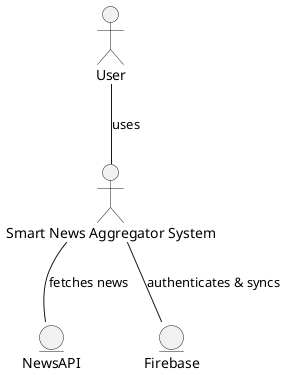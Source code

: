 @startuml
' DFD Level 0 - Context Diagram (Minimal)

actor User
entity NewsAPI
entity Firebase

User -- "Smart News Aggregator System" : uses
"Smart News Aggregator System" -- NewsAPI : fetches news
"Smart News Aggregator System" -- Firebase : authenticates & syncs

@enduml
